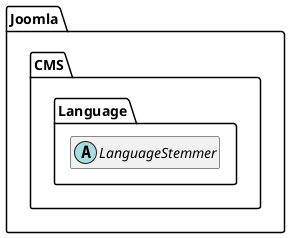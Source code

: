 @startuml
set namespaceSeparator \\
hide members
hide << alias >> circle

abstract class Joomla\\CMS\\Language\\LanguageStemmer
@enduml
